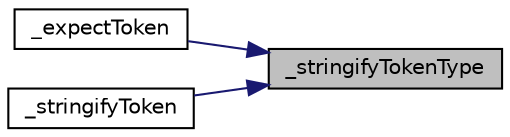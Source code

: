 digraph "_stringifyTokenType"
{
 // LATEX_PDF_SIZE
  edge [fontname="Helvetica",fontsize="10",labelfontname="Helvetica",labelfontsize="10"];
  node [fontname="Helvetica",fontsize="10",shape=record];
  rankdir="RL";
  Node1 [label="_stringifyTokenType",height=0.2,width=0.4,color="black", fillcolor="grey75", style="filled", fontcolor="black",tooltip="Stringify token type."];
  Node1 -> Node2 [dir="back",color="midnightblue",fontsize="10",style="solid",fontname="Helvetica"];
  Node2 [label="_expectToken",height=0.2,width=0.4,color="black", fillcolor="white", style="filled",URL="$de/d57/group__TOKENIZER.html#ga548b0926f18ef581058b61275a96e171",tooltip="Parse the next token and compare to the expected type."];
  Node1 -> Node3 [dir="back",color="midnightblue",fontsize="10",style="solid",fontname="Helvetica"];
  Node3 [label="_stringifyToken",height=0.2,width=0.4,color="black", fillcolor="white", style="filled",URL="$db/d58/group__TOKEN.html#ga64540ed8048da126162d7e49a6fef735",tooltip="Stringify a token with all its fields into a static chars buffer and return a pointer to that buffer'..."];
}
